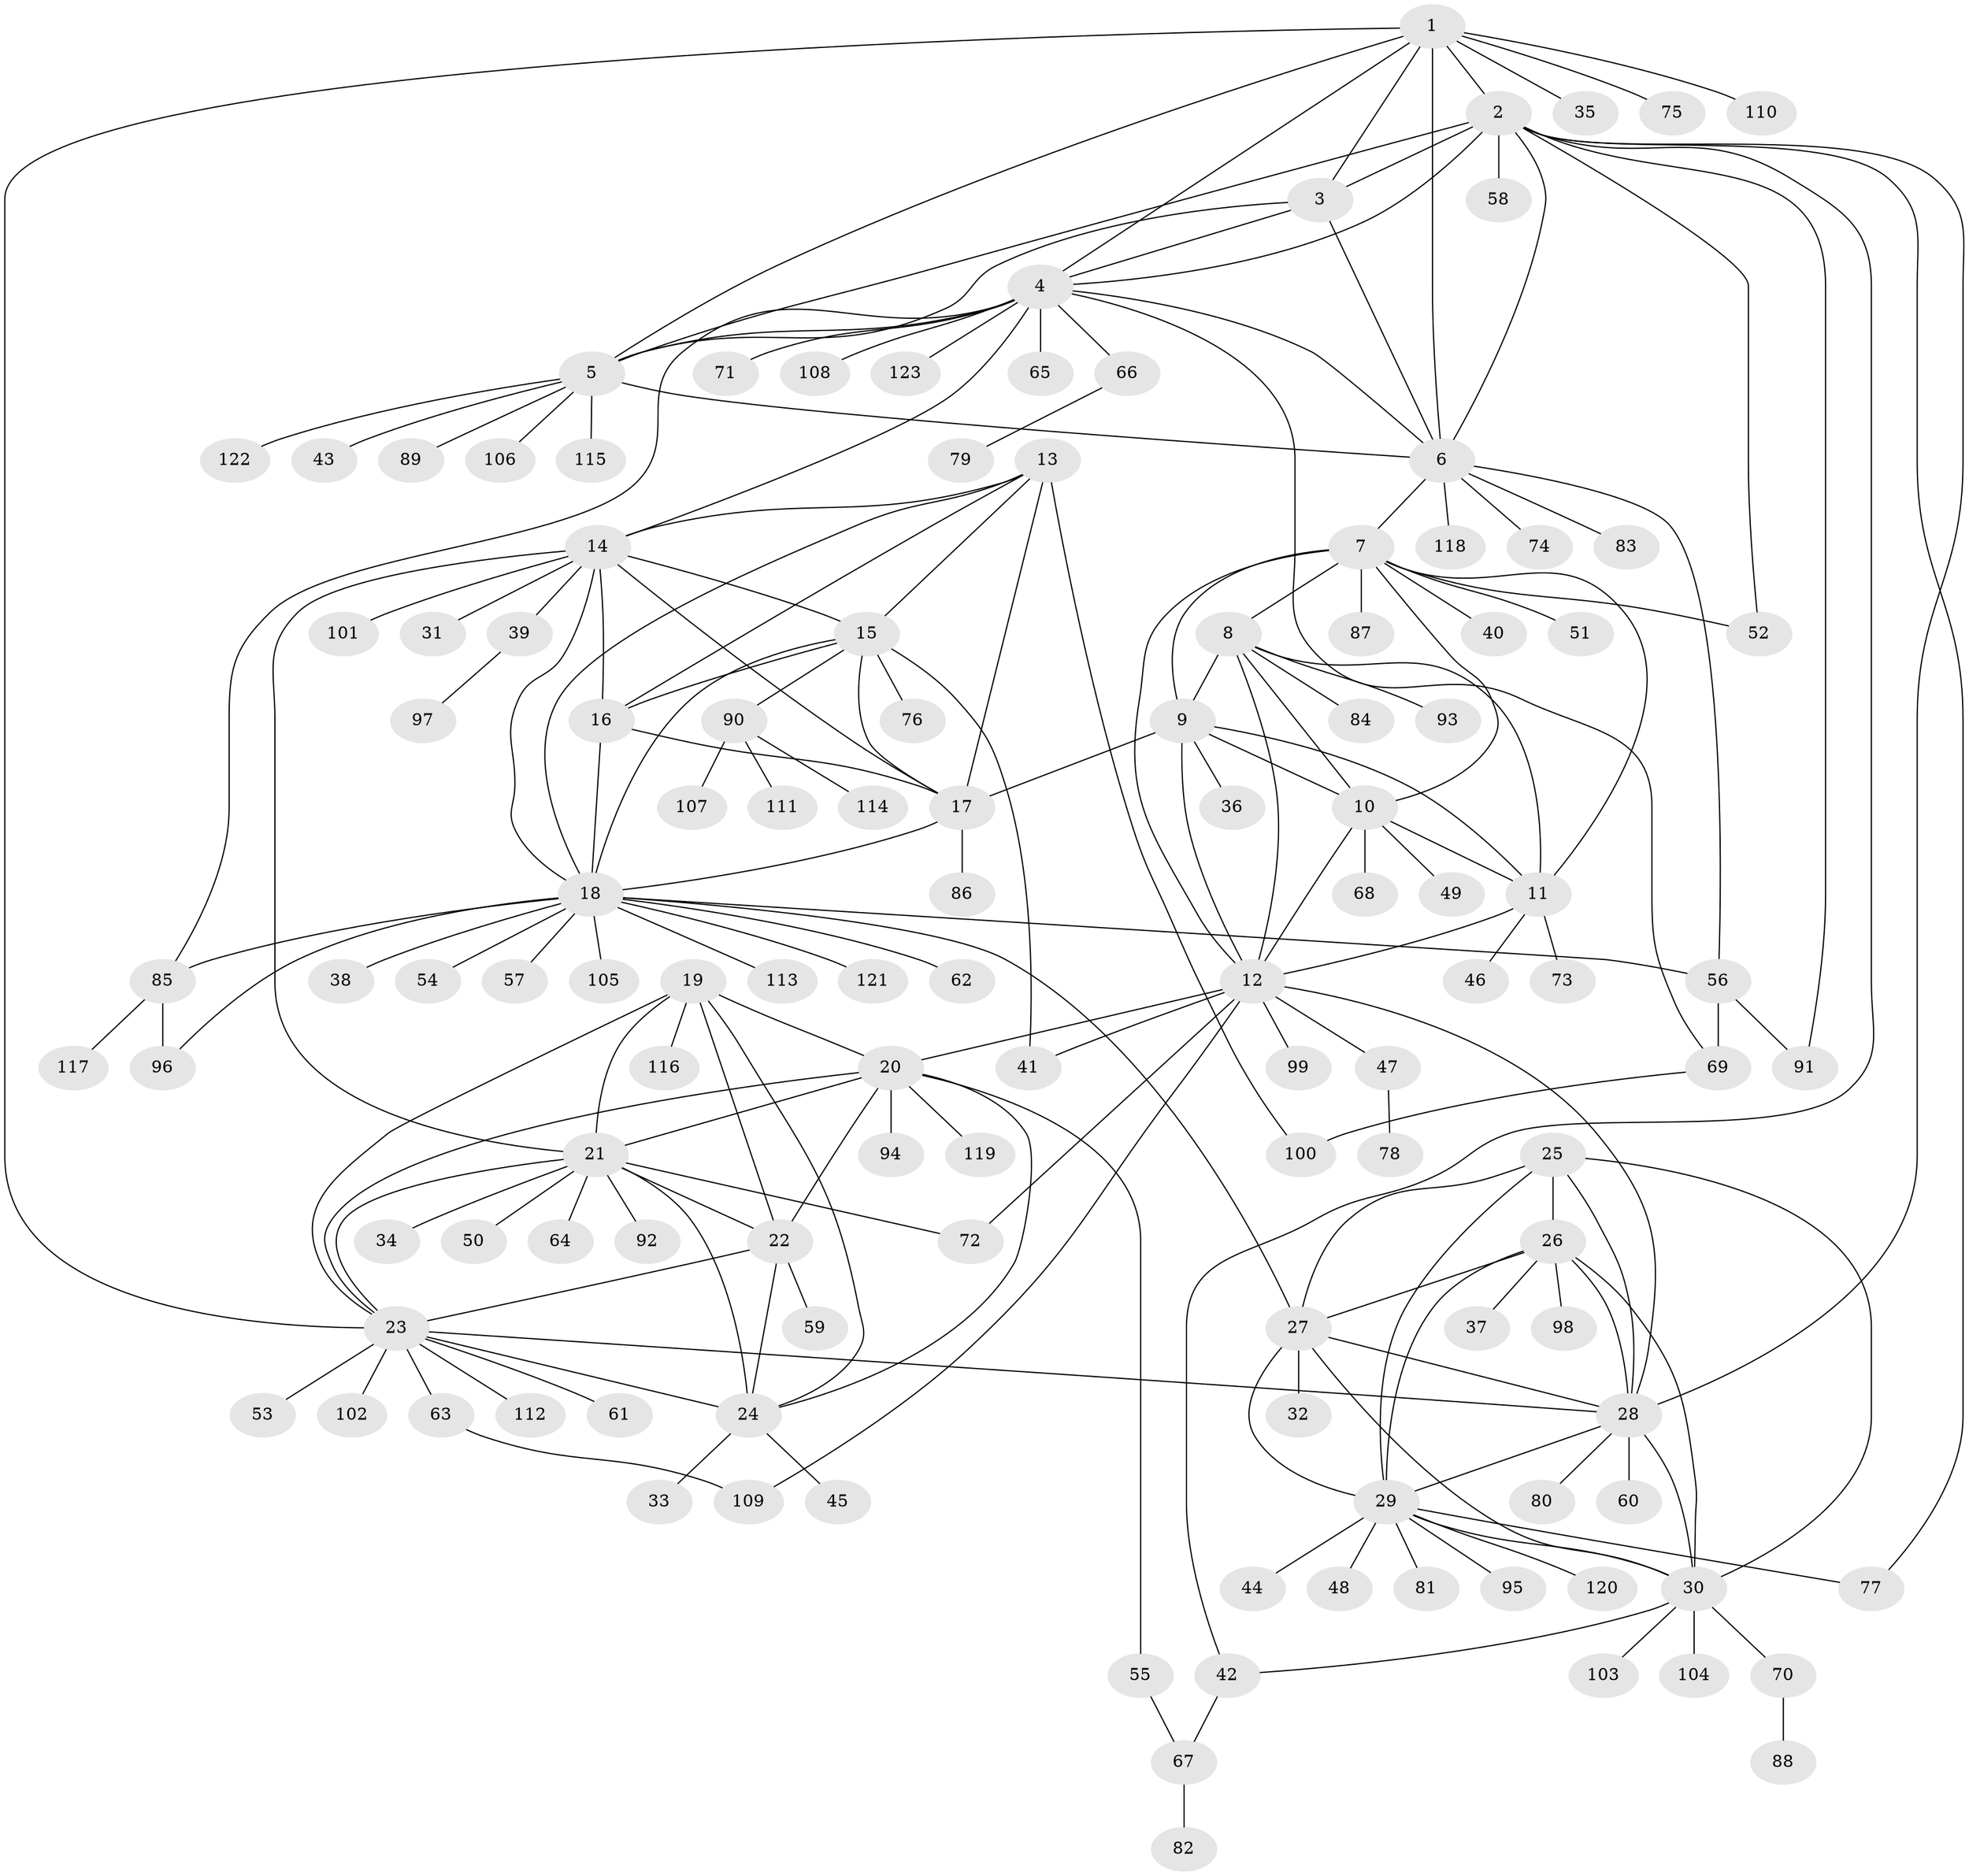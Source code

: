 // coarse degree distribution, {12: 0.030303030303030304, 8: 0.020202020202020204, 11: 0.04040404040404041, 7: 0.030303030303030304, 4: 0.04040404040404041, 5: 0.020202020202020204, 6: 0.04040404040404041, 13: 0.010101010101010102, 9: 0.010101010101010102, 1: 0.6161616161616161, 2: 0.10101010101010101, 3: 0.04040404040404041}
// Generated by graph-tools (version 1.1) at 2025/42/03/06/25 10:42:15]
// undirected, 123 vertices, 191 edges
graph export_dot {
graph [start="1"]
  node [color=gray90,style=filled];
  1;
  2;
  3;
  4;
  5;
  6;
  7;
  8;
  9;
  10;
  11;
  12;
  13;
  14;
  15;
  16;
  17;
  18;
  19;
  20;
  21;
  22;
  23;
  24;
  25;
  26;
  27;
  28;
  29;
  30;
  31;
  32;
  33;
  34;
  35;
  36;
  37;
  38;
  39;
  40;
  41;
  42;
  43;
  44;
  45;
  46;
  47;
  48;
  49;
  50;
  51;
  52;
  53;
  54;
  55;
  56;
  57;
  58;
  59;
  60;
  61;
  62;
  63;
  64;
  65;
  66;
  67;
  68;
  69;
  70;
  71;
  72;
  73;
  74;
  75;
  76;
  77;
  78;
  79;
  80;
  81;
  82;
  83;
  84;
  85;
  86;
  87;
  88;
  89;
  90;
  91;
  92;
  93;
  94;
  95;
  96;
  97;
  98;
  99;
  100;
  101;
  102;
  103;
  104;
  105;
  106;
  107;
  108;
  109;
  110;
  111;
  112;
  113;
  114;
  115;
  116;
  117;
  118;
  119;
  120;
  121;
  122;
  123;
  1 -- 2;
  1 -- 3;
  1 -- 4;
  1 -- 5;
  1 -- 6;
  1 -- 23;
  1 -- 35;
  1 -- 75;
  1 -- 110;
  2 -- 3;
  2 -- 4;
  2 -- 5;
  2 -- 6;
  2 -- 28;
  2 -- 42;
  2 -- 52;
  2 -- 58;
  2 -- 77;
  2 -- 91;
  3 -- 4;
  3 -- 5;
  3 -- 6;
  4 -- 5;
  4 -- 6;
  4 -- 14;
  4 -- 65;
  4 -- 66;
  4 -- 69;
  4 -- 71;
  4 -- 85;
  4 -- 108;
  4 -- 123;
  5 -- 6;
  5 -- 43;
  5 -- 89;
  5 -- 106;
  5 -- 115;
  5 -- 122;
  6 -- 7;
  6 -- 56;
  6 -- 74;
  6 -- 83;
  6 -- 118;
  7 -- 8;
  7 -- 9;
  7 -- 10;
  7 -- 11;
  7 -- 12;
  7 -- 40;
  7 -- 51;
  7 -- 52;
  7 -- 87;
  8 -- 9;
  8 -- 10;
  8 -- 11;
  8 -- 12;
  8 -- 84;
  8 -- 93;
  9 -- 10;
  9 -- 11;
  9 -- 12;
  9 -- 17;
  9 -- 36;
  10 -- 11;
  10 -- 12;
  10 -- 49;
  10 -- 68;
  11 -- 12;
  11 -- 46;
  11 -- 73;
  12 -- 20;
  12 -- 28;
  12 -- 41;
  12 -- 47;
  12 -- 72;
  12 -- 99;
  12 -- 109;
  13 -- 14;
  13 -- 15;
  13 -- 16;
  13 -- 17;
  13 -- 18;
  13 -- 100;
  14 -- 15;
  14 -- 16;
  14 -- 17;
  14 -- 18;
  14 -- 21;
  14 -- 31;
  14 -- 39;
  14 -- 101;
  15 -- 16;
  15 -- 17;
  15 -- 18;
  15 -- 41;
  15 -- 76;
  15 -- 90;
  16 -- 17;
  16 -- 18;
  17 -- 18;
  17 -- 86;
  18 -- 27;
  18 -- 38;
  18 -- 54;
  18 -- 56;
  18 -- 57;
  18 -- 62;
  18 -- 85;
  18 -- 96;
  18 -- 105;
  18 -- 113;
  18 -- 121;
  19 -- 20;
  19 -- 21;
  19 -- 22;
  19 -- 23;
  19 -- 24;
  19 -- 116;
  20 -- 21;
  20 -- 22;
  20 -- 23;
  20 -- 24;
  20 -- 55;
  20 -- 94;
  20 -- 119;
  21 -- 22;
  21 -- 23;
  21 -- 24;
  21 -- 34;
  21 -- 50;
  21 -- 64;
  21 -- 72;
  21 -- 92;
  22 -- 23;
  22 -- 24;
  22 -- 59;
  23 -- 24;
  23 -- 28;
  23 -- 53;
  23 -- 61;
  23 -- 63;
  23 -- 102;
  23 -- 112;
  24 -- 33;
  24 -- 45;
  25 -- 26;
  25 -- 27;
  25 -- 28;
  25 -- 29;
  25 -- 30;
  26 -- 27;
  26 -- 28;
  26 -- 29;
  26 -- 30;
  26 -- 37;
  26 -- 98;
  27 -- 28;
  27 -- 29;
  27 -- 30;
  27 -- 32;
  28 -- 29;
  28 -- 30;
  28 -- 60;
  28 -- 80;
  29 -- 30;
  29 -- 44;
  29 -- 48;
  29 -- 77;
  29 -- 81;
  29 -- 95;
  29 -- 120;
  30 -- 42;
  30 -- 70;
  30 -- 103;
  30 -- 104;
  39 -- 97;
  42 -- 67;
  47 -- 78;
  55 -- 67;
  56 -- 69;
  56 -- 91;
  63 -- 109;
  66 -- 79;
  67 -- 82;
  69 -- 100;
  70 -- 88;
  85 -- 96;
  85 -- 117;
  90 -- 107;
  90 -- 111;
  90 -- 114;
}
